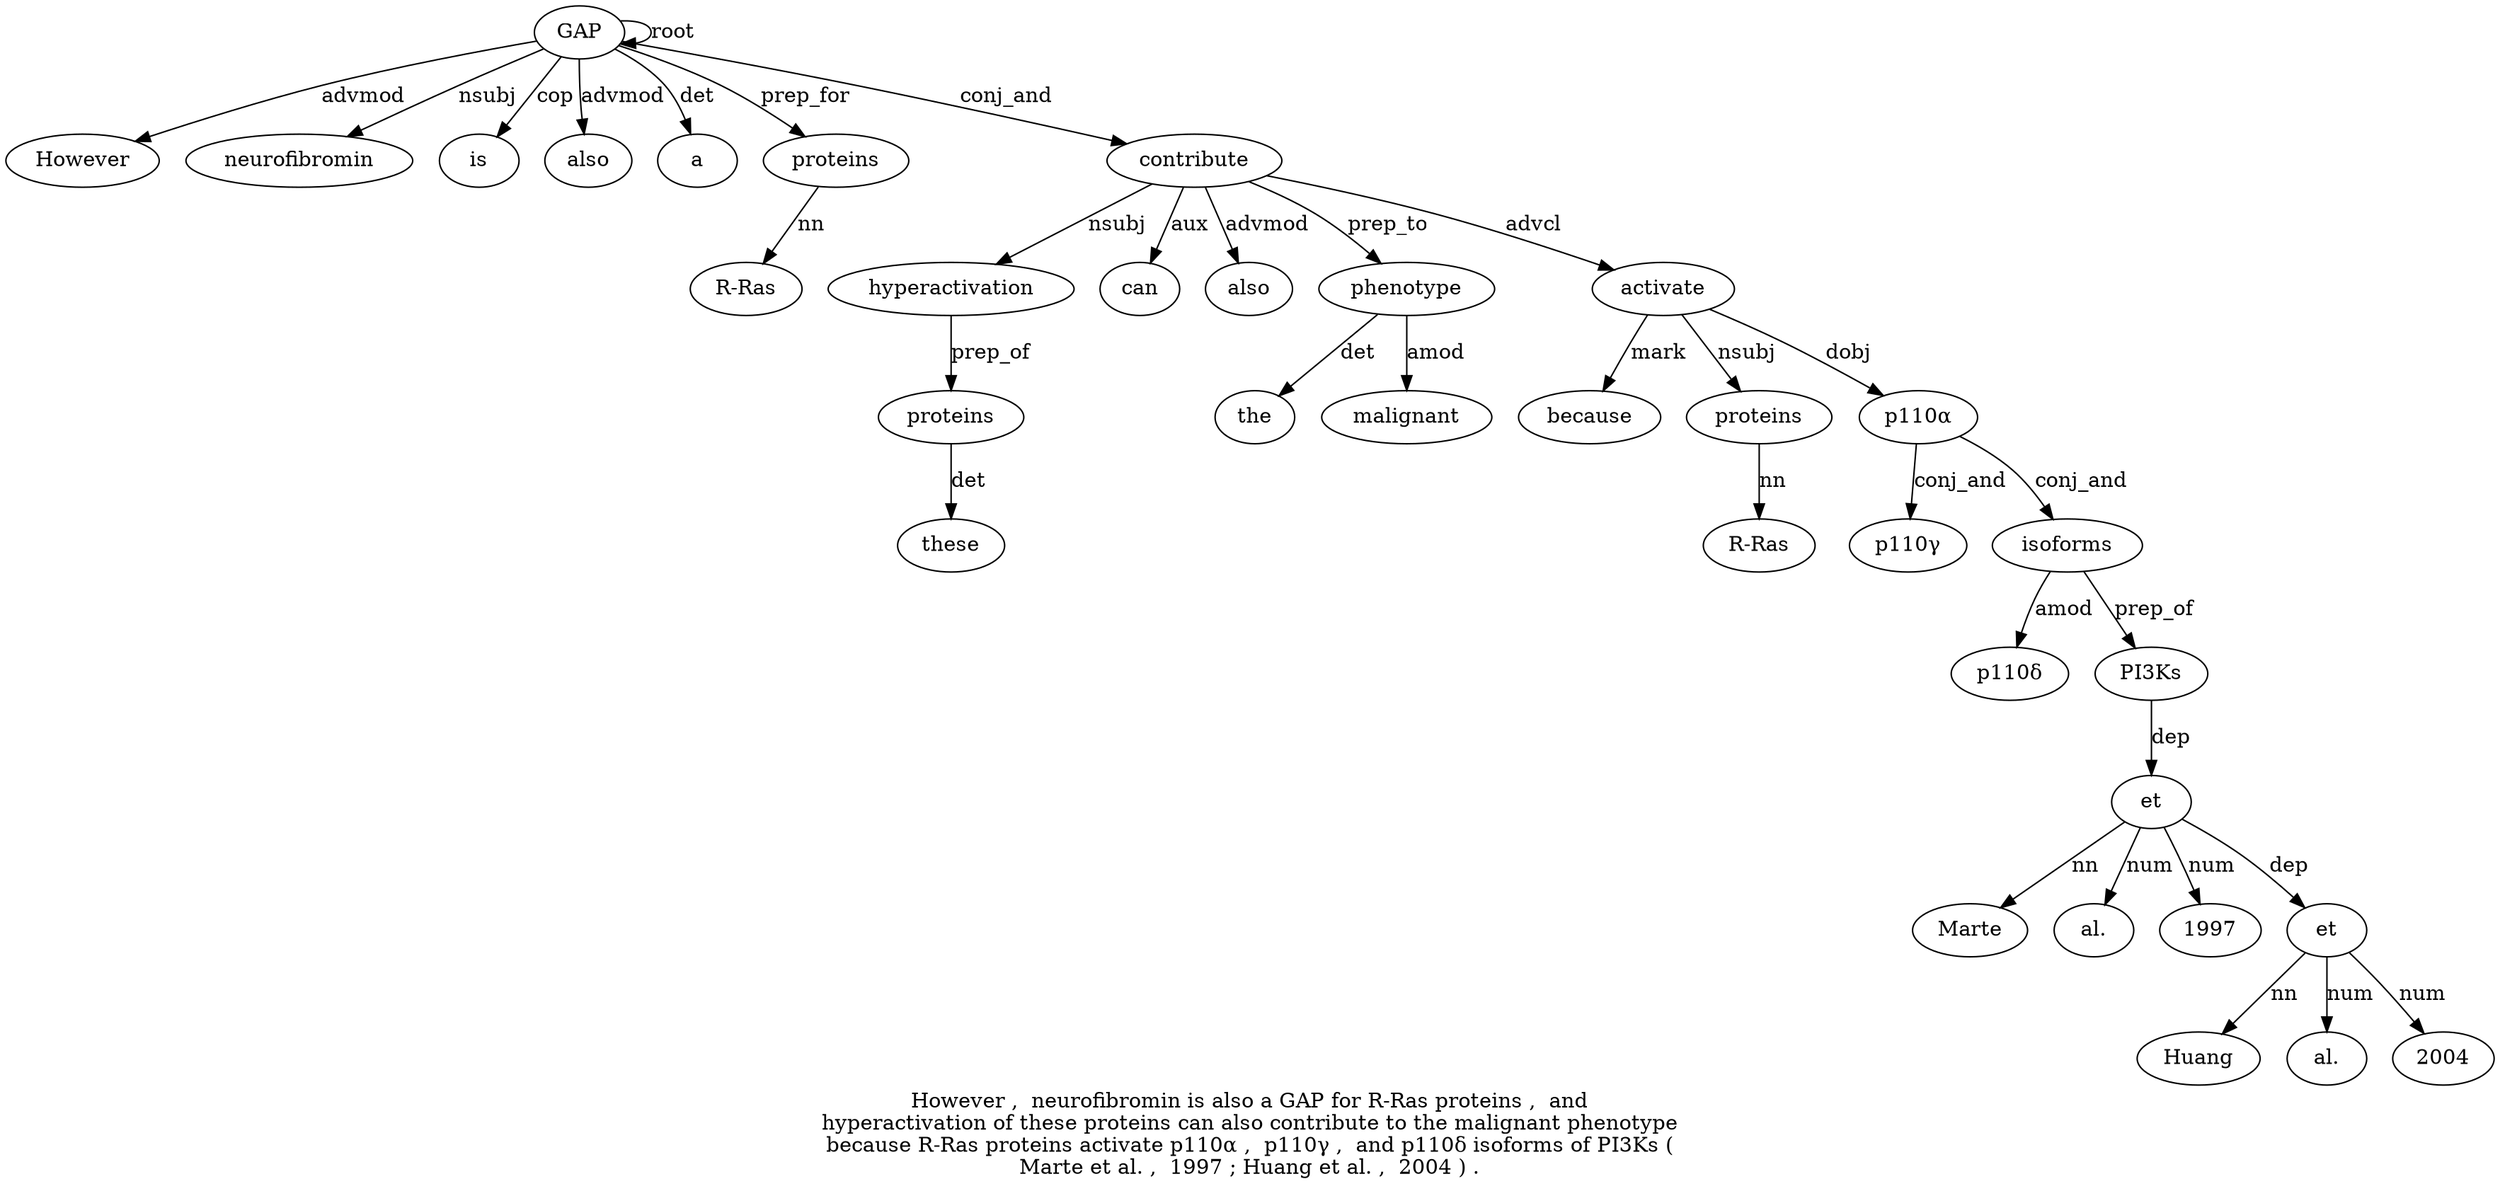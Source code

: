 digraph "However ,  neurofibromin is also a GAP for R-Ras proteins ,  and hyperactivation of these proteins can also contribute to the malignant phenotype because R-Ras proteins activate p110α ,  p110γ ,  and p110δ isoforms of PI3Ks ( Marte et al. ,  1997 ; Huang et al. ,  2004 ) ." {
label="However ,  neurofibromin is also a GAP for R-Ras proteins ,  and
hyperactivation of these proteins can also contribute to the malignant phenotype
because R-Ras proteins activate p110α ,  p110γ ,  and p110δ isoforms of PI3Ks (
Marte et al. ,  1997 ; Huang et al. ,  2004 ) .";
GAP7 [style=filled, fillcolor=white, label=GAP];
However1 [style=filled, fillcolor=white, label=However];
GAP7 -> However1  [label=advmod];
neurofibromin3 [style=filled, fillcolor=white, label=neurofibromin];
GAP7 -> neurofibromin3  [label=nsubj];
is4 [style=filled, fillcolor=white, label=is];
GAP7 -> is4  [label=cop];
also5 [style=filled, fillcolor=white, label=also];
GAP7 -> also5  [label=advmod];
a6 [style=filled, fillcolor=white, label=a];
GAP7 -> a6  [label=det];
GAP7 -> GAP7  [label=root];
proteins10 [style=filled, fillcolor=white, label=proteins];
"R-Ras9" [style=filled, fillcolor=white, label="R-Ras"];
proteins10 -> "R-Ras9"  [label=nn];
GAP7 -> proteins10  [label=prep_for];
contribute19 [style=filled, fillcolor=white, label=contribute];
hyperactivation13 [style=filled, fillcolor=white, label=hyperactivation];
contribute19 -> hyperactivation13  [label=nsubj];
proteins16 [style=filled, fillcolor=white, label=proteins];
these15 [style=filled, fillcolor=white, label=these];
proteins16 -> these15  [label=det];
hyperactivation13 -> proteins16  [label=prep_of];
can17 [style=filled, fillcolor=white, label=can];
contribute19 -> can17  [label=aux];
also18 [style=filled, fillcolor=white, label=also];
contribute19 -> also18  [label=advmod];
GAP7 -> contribute19  [label=conj_and];
phenotype23 [style=filled, fillcolor=white, label=phenotype];
the21 [style=filled, fillcolor=white, label=the];
phenotype23 -> the21  [label=det];
malignant22 [style=filled, fillcolor=white, label=malignant];
phenotype23 -> malignant22  [label=amod];
contribute19 -> phenotype23  [label=prep_to];
activate27 [style=filled, fillcolor=white, label=activate];
because24 [style=filled, fillcolor=white, label=because];
activate27 -> because24  [label=mark];
proteins26 [style=filled, fillcolor=white, label=proteins];
"R-Ras25" [style=filled, fillcolor=white, label="R-Ras"];
proteins26 -> "R-Ras25"  [label=nn];
activate27 -> proteins26  [label=nsubj];
contribute19 -> activate27  [label=advcl];
"p110α28" [style=filled, fillcolor=white, label="p110α"];
activate27 -> "p110α28"  [label=dobj];
"p110γ3" [style=filled, fillcolor=white, label="p110γ"];
"p110α28" -> "p110γ3"  [label=conj_and];
isoforms34 [style=filled, fillcolor=white, label=isoforms];
"p110δ33" [style=filled, fillcolor=white, label="p110δ"];
isoforms34 -> "p110δ33"  [label=amod];
"p110α28" -> isoforms34  [label=conj_and];
PI3Ks36 [style=filled, fillcolor=white, label=PI3Ks];
isoforms34 -> PI3Ks36  [label=prep_of];
et39 [style=filled, fillcolor=white, label=et];
Marte38 [style=filled, fillcolor=white, label=Marte];
et39 -> Marte38  [label=nn];
PI3Ks36 -> et39  [label=dep];
"al.40" [style=filled, fillcolor=white, label="al."];
et39 -> "al.40"  [label=num];
199742 [style=filled, fillcolor=white, label=1997];
et39 -> 199742  [label=num];
et45 [style=filled, fillcolor=white, label=et];
Huang44 [style=filled, fillcolor=white, label=Huang];
et45 -> Huang44  [label=nn];
et39 -> et45  [label=dep];
"al.46" [style=filled, fillcolor=white, label="al."];
et45 -> "al.46"  [label=num];
200448 [style=filled, fillcolor=white, label=2004];
et45 -> 200448  [label=num];
}
